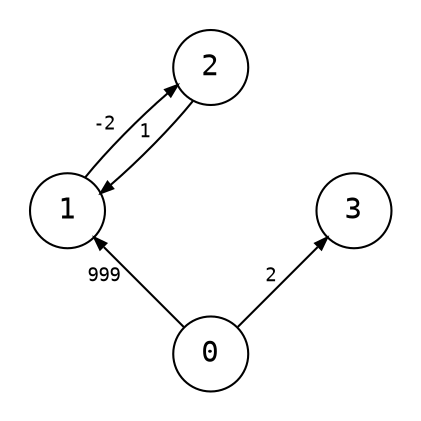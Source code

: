 digraph {
    node [shape=circle, fontname="monospace"];
    edge [arrowsize=0.6, fontname="monospace", fontsize=9];
    layout=circo;
    pad=0.2;

    0 -> {1} [label="    999  "];
    0 -> {3} [label="2"];
    1 -> {2} [label="-2 "];
    2 -> {1} [label="1"];
    2 -> {3} [style=invis];
}